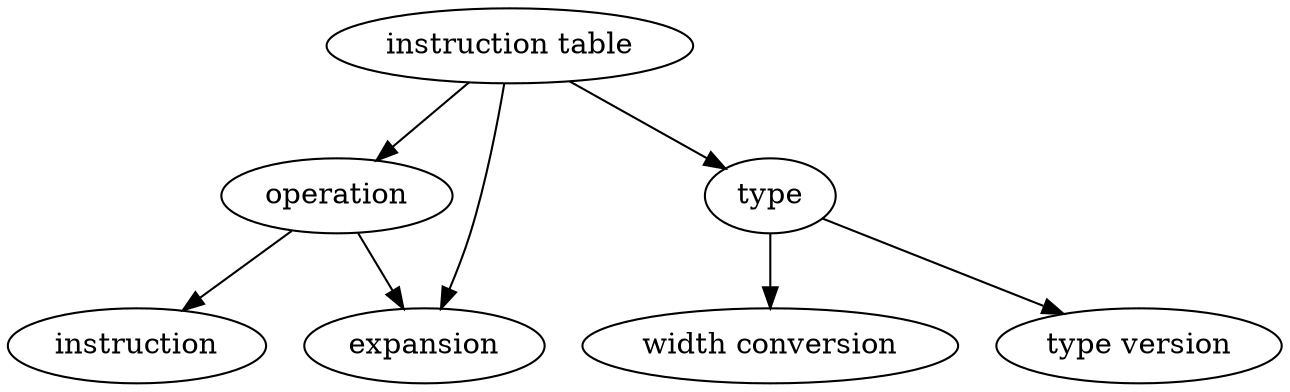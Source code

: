 digraph{
#horizontalLinear
#include
  rankdir = TB;
  instab[label="instruction table"];
  op[label="operation"];
  ins[label="instruction"];
  conv[label="width conversion"];
  exp[label="expansion"];
  type[label="type"];
  tv[label="type version"];
  instab->op;
  instab->type;
  instab->exp;
  op->ins;
  type->tv;
  type->conv;
  op->exp;
}
